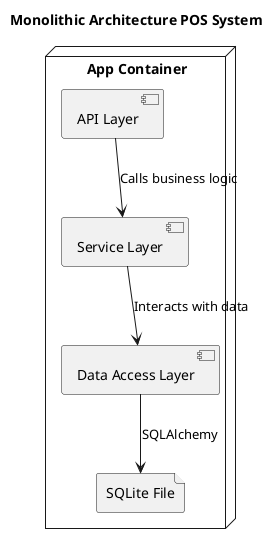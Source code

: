 @startuml architecture-lab1
title Monolithic Architecture POS System

node "App Container" {
  component "API Layer" as API
  component "Service Layer" as Service
  component "Data Access Layer" as DAL

  file "SQLite File" as SQLite
  
  API --> Service : Calls business logic
  Service --> DAL : Interacts with data
  DAL --> SQLite : SQLAlchemy
}

@enduml
